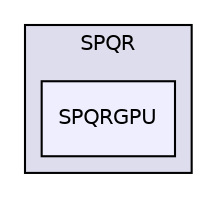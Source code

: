 digraph "libs/SuiteSparse/SPQR/SPQRGPU" {
  compound=true
  node [ fontsize="10", fontname="Helvetica"];
  edge [ labelfontsize="10", labelfontname="Helvetica"];
  subgraph clusterdir_efe2ac6361686a257678b46eee7692bd {
    graph [ bgcolor="#ddddee", pencolor="black", label="SPQR" fontname="Helvetica", fontsize="10", URL="dir_efe2ac6361686a257678b46eee7692bd.html"]
  dir_0d8e715a7bd055cfaa6d950918a60e3b [shape=box, label="SPQRGPU", style="filled", fillcolor="#eeeeff", pencolor="black", URL="dir_0d8e715a7bd055cfaa6d950918a60e3b.html"];
  }
}
